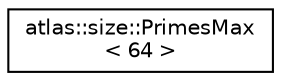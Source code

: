 digraph "Graphical Class Hierarchy"
{
  edge [fontname="Helvetica",fontsize="10",labelfontname="Helvetica",labelfontsize="10"];
  node [fontname="Helvetica",fontsize="10",shape=record];
  rankdir="LR";
  Node1 [label="atlas::size::PrimesMax\l\< 64 \>",height=0.2,width=0.4,color="black", fillcolor="white", style="filled",URL="$classatlas_1_1size_1_1PrimesMax_3_0164_01_4.html",tooltip="Position on the list of primes of the largest possible prime factor of a Weyl group of rank at most 6..."];
}

